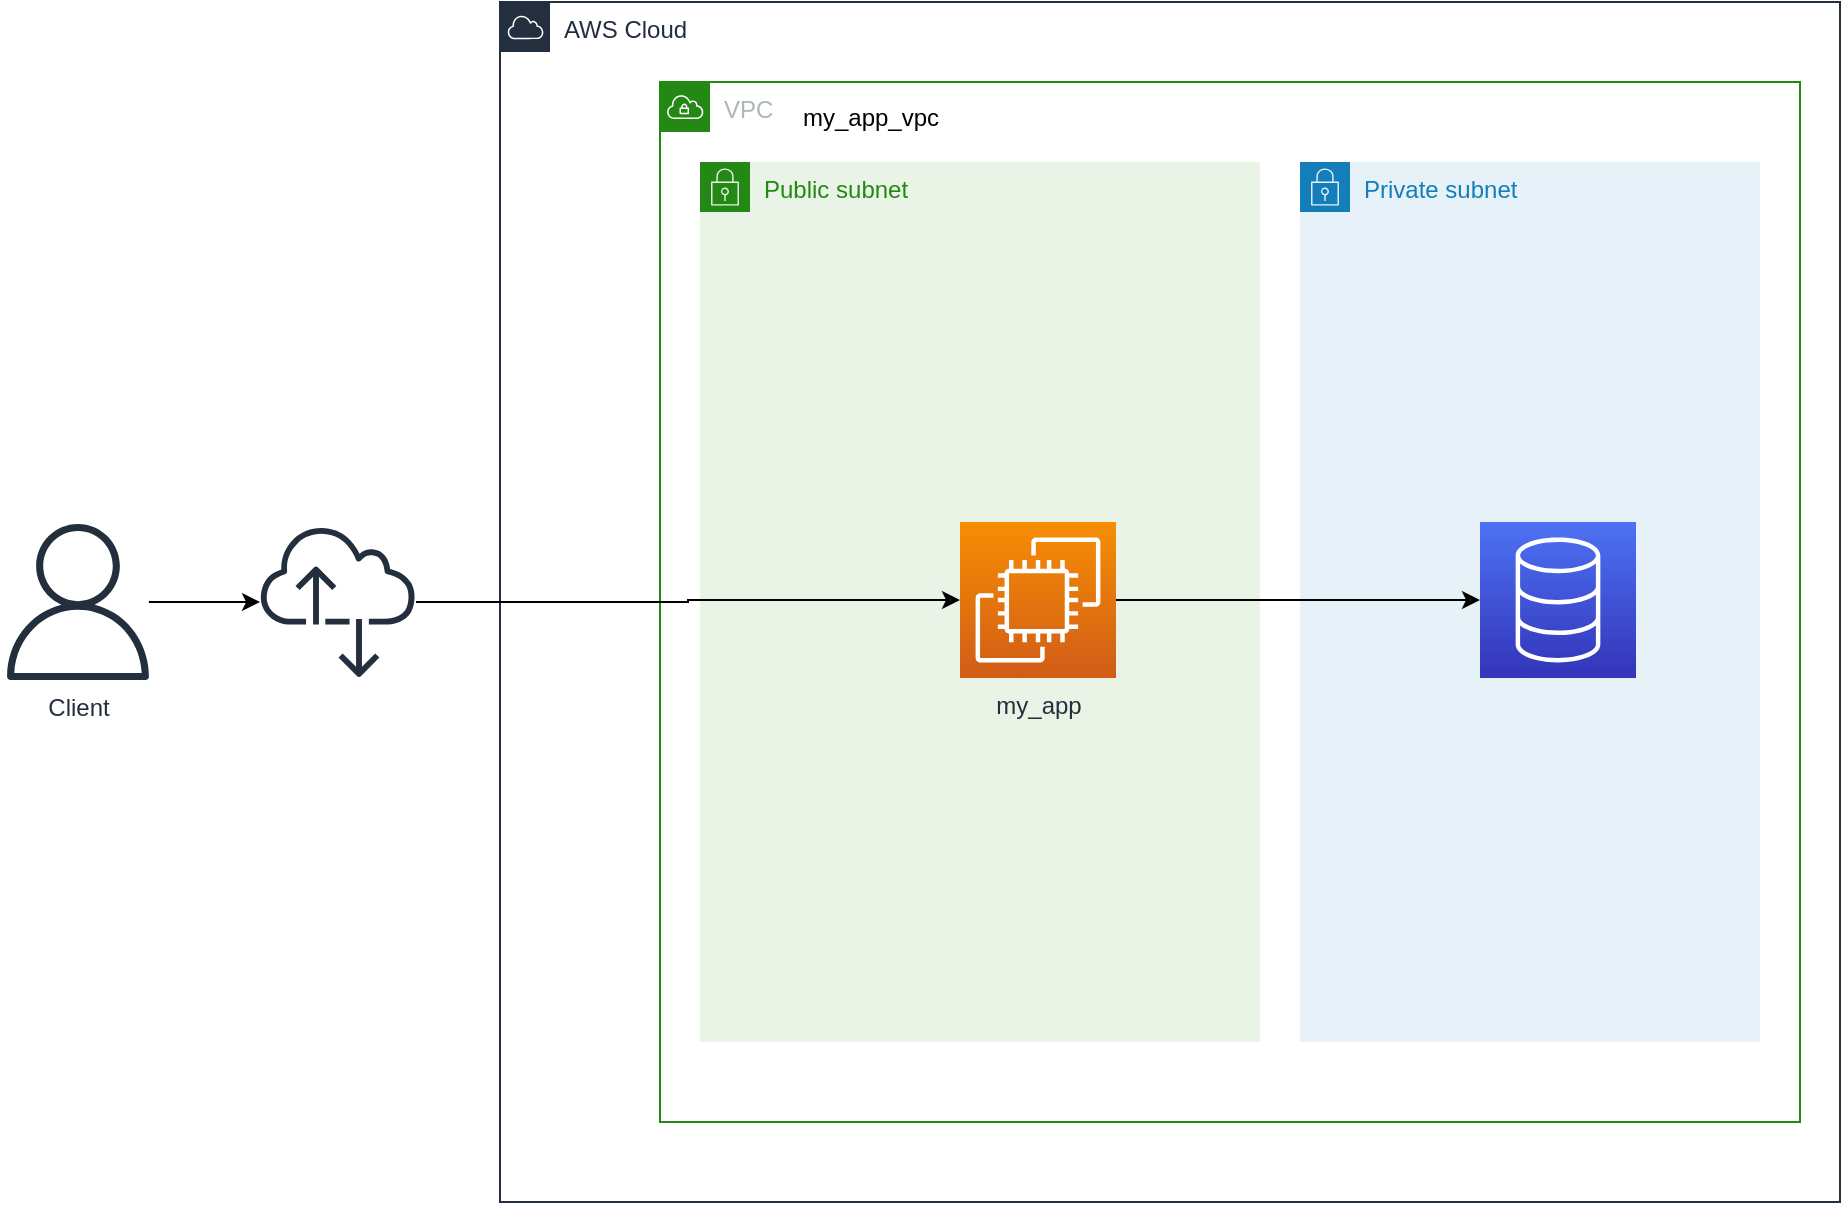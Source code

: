 <mxfile version="19.0.3" type="device"><diagram id="1CQ1ftYhHNGFyOM92Ad-" name="Seite-1"><mxGraphModel dx="1213" dy="798" grid="1" gridSize="10" guides="1" tooltips="1" connect="1" arrows="1" fold="1" page="1" pageScale="1" pageWidth="827" pageHeight="1169" math="0" shadow="0"><root><mxCell id="0"/><mxCell id="1" parent="0"/><mxCell id="L8ay9_TM5yct28VfLt9f-3" style="edgeStyle=orthogonalEdgeStyle;rounded=0;orthogonalLoop=1;jettySize=auto;html=1;" edge="1" parent="1" source="L8ay9_TM5yct28VfLt9f-1" target="L8ay9_TM5yct28VfLt9f-2"><mxGeometry relative="1" as="geometry"/></mxCell><mxCell id="L8ay9_TM5yct28VfLt9f-1" value="Client" style="sketch=0;outlineConnect=0;fontColor=#232F3E;gradientColor=none;fillColor=#232F3D;strokeColor=none;dashed=0;verticalLabelPosition=bottom;verticalAlign=top;align=center;html=1;fontSize=12;fontStyle=0;aspect=fixed;pointerEvents=1;shape=mxgraph.aws4.user;" vertex="1" parent="1"><mxGeometry x="10" y="340" width="78" height="78" as="geometry"/></mxCell><mxCell id="L8ay9_TM5yct28VfLt9f-2" value="" style="sketch=0;outlineConnect=0;fontColor=#232F3E;gradientColor=none;fillColor=#232F3D;strokeColor=none;dashed=0;verticalLabelPosition=bottom;verticalAlign=top;align=center;html=1;fontSize=12;fontStyle=0;aspect=fixed;pointerEvents=1;shape=mxgraph.aws4.internet_alt2;" vertex="1" parent="1"><mxGeometry x="140" y="340" width="78" height="78" as="geometry"/></mxCell><mxCell id="L8ay9_TM5yct28VfLt9f-4" value="AWS Cloud" style="points=[[0,0],[0.25,0],[0.5,0],[0.75,0],[1,0],[1,0.25],[1,0.5],[1,0.75],[1,1],[0.75,1],[0.5,1],[0.25,1],[0,1],[0,0.75],[0,0.5],[0,0.25]];outlineConnect=0;gradientColor=none;html=1;whiteSpace=wrap;fontSize=12;fontStyle=0;container=1;pointerEvents=0;collapsible=0;recursiveResize=0;shape=mxgraph.aws4.group;grIcon=mxgraph.aws4.group_aws_cloud;strokeColor=#232F3E;fillColor=none;verticalAlign=top;align=left;spacingLeft=30;fontColor=#232F3E;dashed=0;" vertex="1" parent="1"><mxGeometry x="260" y="79" width="670" height="600" as="geometry"/></mxCell><mxCell id="L8ay9_TM5yct28VfLt9f-6" value="VPC" style="points=[[0,0],[0.25,0],[0.5,0],[0.75,0],[1,0],[1,0.25],[1,0.5],[1,0.75],[1,1],[0.75,1],[0.5,1],[0.25,1],[0,1],[0,0.75],[0,0.5],[0,0.25]];outlineConnect=0;gradientColor=none;html=1;whiteSpace=wrap;fontSize=12;fontStyle=0;container=1;pointerEvents=0;collapsible=0;recursiveResize=0;shape=mxgraph.aws4.group;grIcon=mxgraph.aws4.group_vpc;strokeColor=#248814;fillColor=none;verticalAlign=top;align=left;spacingLeft=30;fontColor=#AAB7B8;dashed=0;" vertex="1" parent="L8ay9_TM5yct28VfLt9f-4"><mxGeometry x="80" y="40" width="570" height="520" as="geometry"/></mxCell><mxCell id="L8ay9_TM5yct28VfLt9f-10" value="&lt;br&gt;my_app_vpc" style="text;html=1;align=center;verticalAlign=middle;resizable=0;points=[];autosize=1;strokeColor=none;fillColor=none;" vertex="1" parent="L8ay9_TM5yct28VfLt9f-6"><mxGeometry x="65" y="-5" width="80" height="30" as="geometry"/></mxCell><mxCell id="L8ay9_TM5yct28VfLt9f-15" value="Public subnet" style="points=[[0,0],[0.25,0],[0.5,0],[0.75,0],[1,0],[1,0.25],[1,0.5],[1,0.75],[1,1],[0.75,1],[0.5,1],[0.25,1],[0,1],[0,0.75],[0,0.5],[0,0.25]];outlineConnect=0;gradientColor=none;html=1;whiteSpace=wrap;fontSize=12;fontStyle=0;container=1;pointerEvents=0;collapsible=0;recursiveResize=0;shape=mxgraph.aws4.group;grIcon=mxgraph.aws4.group_security_group;grStroke=0;strokeColor=#248814;fillColor=#E9F3E6;verticalAlign=top;align=left;spacingLeft=30;fontColor=#248814;dashed=0;" vertex="1" parent="L8ay9_TM5yct28VfLt9f-6"><mxGeometry x="20" y="40" width="280" height="440" as="geometry"/></mxCell><mxCell id="L8ay9_TM5yct28VfLt9f-13" value="my_app" style="sketch=0;points=[[0,0,0],[0.25,0,0],[0.5,0,0],[0.75,0,0],[1,0,0],[0,1,0],[0.25,1,0],[0.5,1,0],[0.75,1,0],[1,1,0],[0,0.25,0],[0,0.5,0],[0,0.75,0],[1,0.25,0],[1,0.5,0],[1,0.75,0]];outlineConnect=0;fontColor=#232F3E;gradientColor=#F78E04;gradientDirection=north;fillColor=#D05C17;strokeColor=#ffffff;dashed=0;verticalLabelPosition=bottom;verticalAlign=top;align=center;html=1;fontSize=12;fontStyle=0;aspect=fixed;shape=mxgraph.aws4.resourceIcon;resIcon=mxgraph.aws4.ec2;" vertex="1" parent="L8ay9_TM5yct28VfLt9f-15"><mxGeometry x="130" y="180" width="78" height="78" as="geometry"/></mxCell><mxCell id="L8ay9_TM5yct28VfLt9f-14" value="Private subnet" style="points=[[0,0],[0.25,0],[0.5,0],[0.75,0],[1,0],[1,0.25],[1,0.5],[1,0.75],[1,1],[0.75,1],[0.5,1],[0.25,1],[0,1],[0,0.75],[0,0.5],[0,0.25]];outlineConnect=0;gradientColor=none;html=1;whiteSpace=wrap;fontSize=12;fontStyle=0;container=1;pointerEvents=0;collapsible=0;recursiveResize=0;shape=mxgraph.aws4.group;grIcon=mxgraph.aws4.group_security_group;grStroke=0;strokeColor=#147EBA;fillColor=#E6F2F8;verticalAlign=top;align=left;spacingLeft=30;fontColor=#147EBA;dashed=0;" vertex="1" parent="L8ay9_TM5yct28VfLt9f-4"><mxGeometry x="400" y="80" width="230" height="440" as="geometry"/></mxCell><mxCell id="L8ay9_TM5yct28VfLt9f-16" value="" style="sketch=0;points=[[0,0,0],[0.25,0,0],[0.5,0,0],[0.75,0,0],[1,0,0],[0,1,0],[0.25,1,0],[0.5,1,0],[0.75,1,0],[1,1,0],[0,0.25,0],[0,0.5,0],[0,0.75,0],[1,0.25,0],[1,0.5,0],[1,0.75,0]];outlineConnect=0;fontColor=#232F3E;gradientColor=#4D72F3;gradientDirection=north;fillColor=#3334B9;strokeColor=#ffffff;dashed=0;verticalLabelPosition=bottom;verticalAlign=top;align=center;html=1;fontSize=12;fontStyle=0;aspect=fixed;shape=mxgraph.aws4.resourceIcon;resIcon=mxgraph.aws4.database;" vertex="1" parent="L8ay9_TM5yct28VfLt9f-14"><mxGeometry x="90" y="180" width="78" height="78" as="geometry"/></mxCell><mxCell id="L8ay9_TM5yct28VfLt9f-17" style="edgeStyle=orthogonalEdgeStyle;rounded=0;orthogonalLoop=1;jettySize=auto;html=1;" edge="1" parent="L8ay9_TM5yct28VfLt9f-4" source="L8ay9_TM5yct28VfLt9f-13" target="L8ay9_TM5yct28VfLt9f-16"><mxGeometry relative="1" as="geometry"/></mxCell><mxCell id="L8ay9_TM5yct28VfLt9f-5" style="edgeStyle=orthogonalEdgeStyle;rounded=0;orthogonalLoop=1;jettySize=auto;html=1;entryX=0;entryY=0.5;entryDx=0;entryDy=0;entryPerimeter=0;" edge="1" parent="1" source="L8ay9_TM5yct28VfLt9f-2" target="L8ay9_TM5yct28VfLt9f-13"><mxGeometry relative="1" as="geometry"><mxPoint x="240" y="435" as="targetPoint"/></mxGeometry></mxCell></root></mxGraphModel></diagram></mxfile>